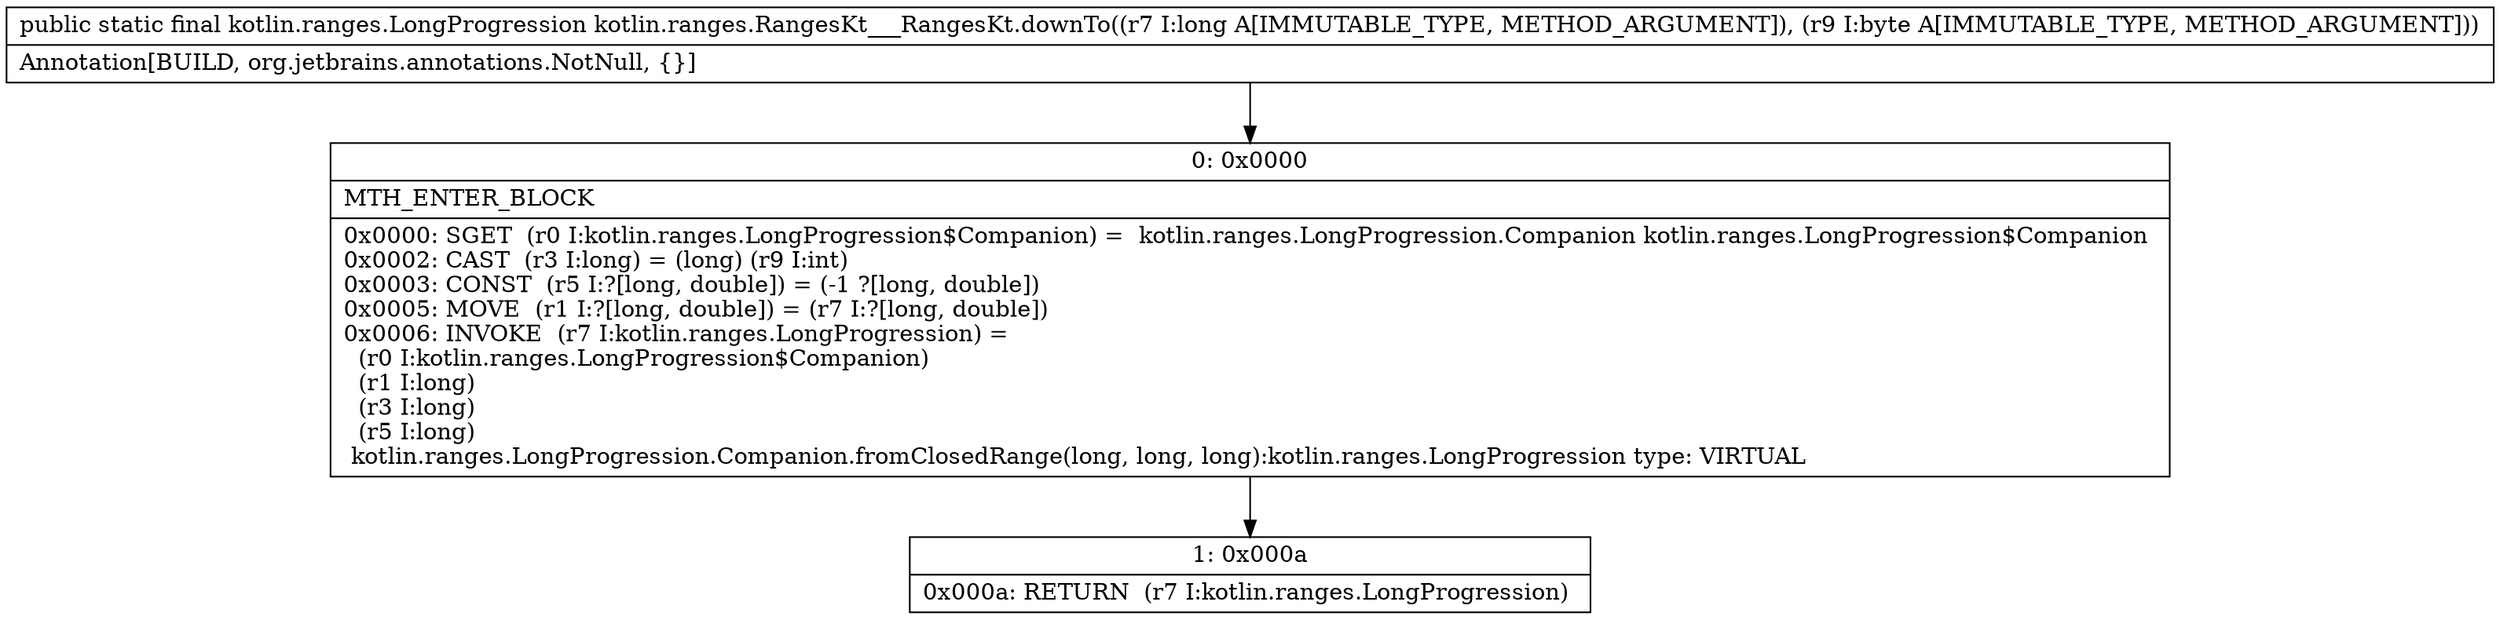 digraph "CFG forkotlin.ranges.RangesKt___RangesKt.downTo(JB)Lkotlin\/ranges\/LongProgression;" {
Node_0 [shape=record,label="{0\:\ 0x0000|MTH_ENTER_BLOCK\l|0x0000: SGET  (r0 I:kotlin.ranges.LongProgression$Companion) =  kotlin.ranges.LongProgression.Companion kotlin.ranges.LongProgression$Companion \l0x0002: CAST  (r3 I:long) = (long) (r9 I:int) \l0x0003: CONST  (r5 I:?[long, double]) = (\-1 ?[long, double]) \l0x0005: MOVE  (r1 I:?[long, double]) = (r7 I:?[long, double]) \l0x0006: INVOKE  (r7 I:kotlin.ranges.LongProgression) = \l  (r0 I:kotlin.ranges.LongProgression$Companion)\l  (r1 I:long)\l  (r3 I:long)\l  (r5 I:long)\l kotlin.ranges.LongProgression.Companion.fromClosedRange(long, long, long):kotlin.ranges.LongProgression type: VIRTUAL \l}"];
Node_1 [shape=record,label="{1\:\ 0x000a|0x000a: RETURN  (r7 I:kotlin.ranges.LongProgression) \l}"];
MethodNode[shape=record,label="{public static final kotlin.ranges.LongProgression kotlin.ranges.RangesKt___RangesKt.downTo((r7 I:long A[IMMUTABLE_TYPE, METHOD_ARGUMENT]), (r9 I:byte A[IMMUTABLE_TYPE, METHOD_ARGUMENT]))  | Annotation[BUILD, org.jetbrains.annotations.NotNull, \{\}]\l}"];
MethodNode -> Node_0;
Node_0 -> Node_1;
}

